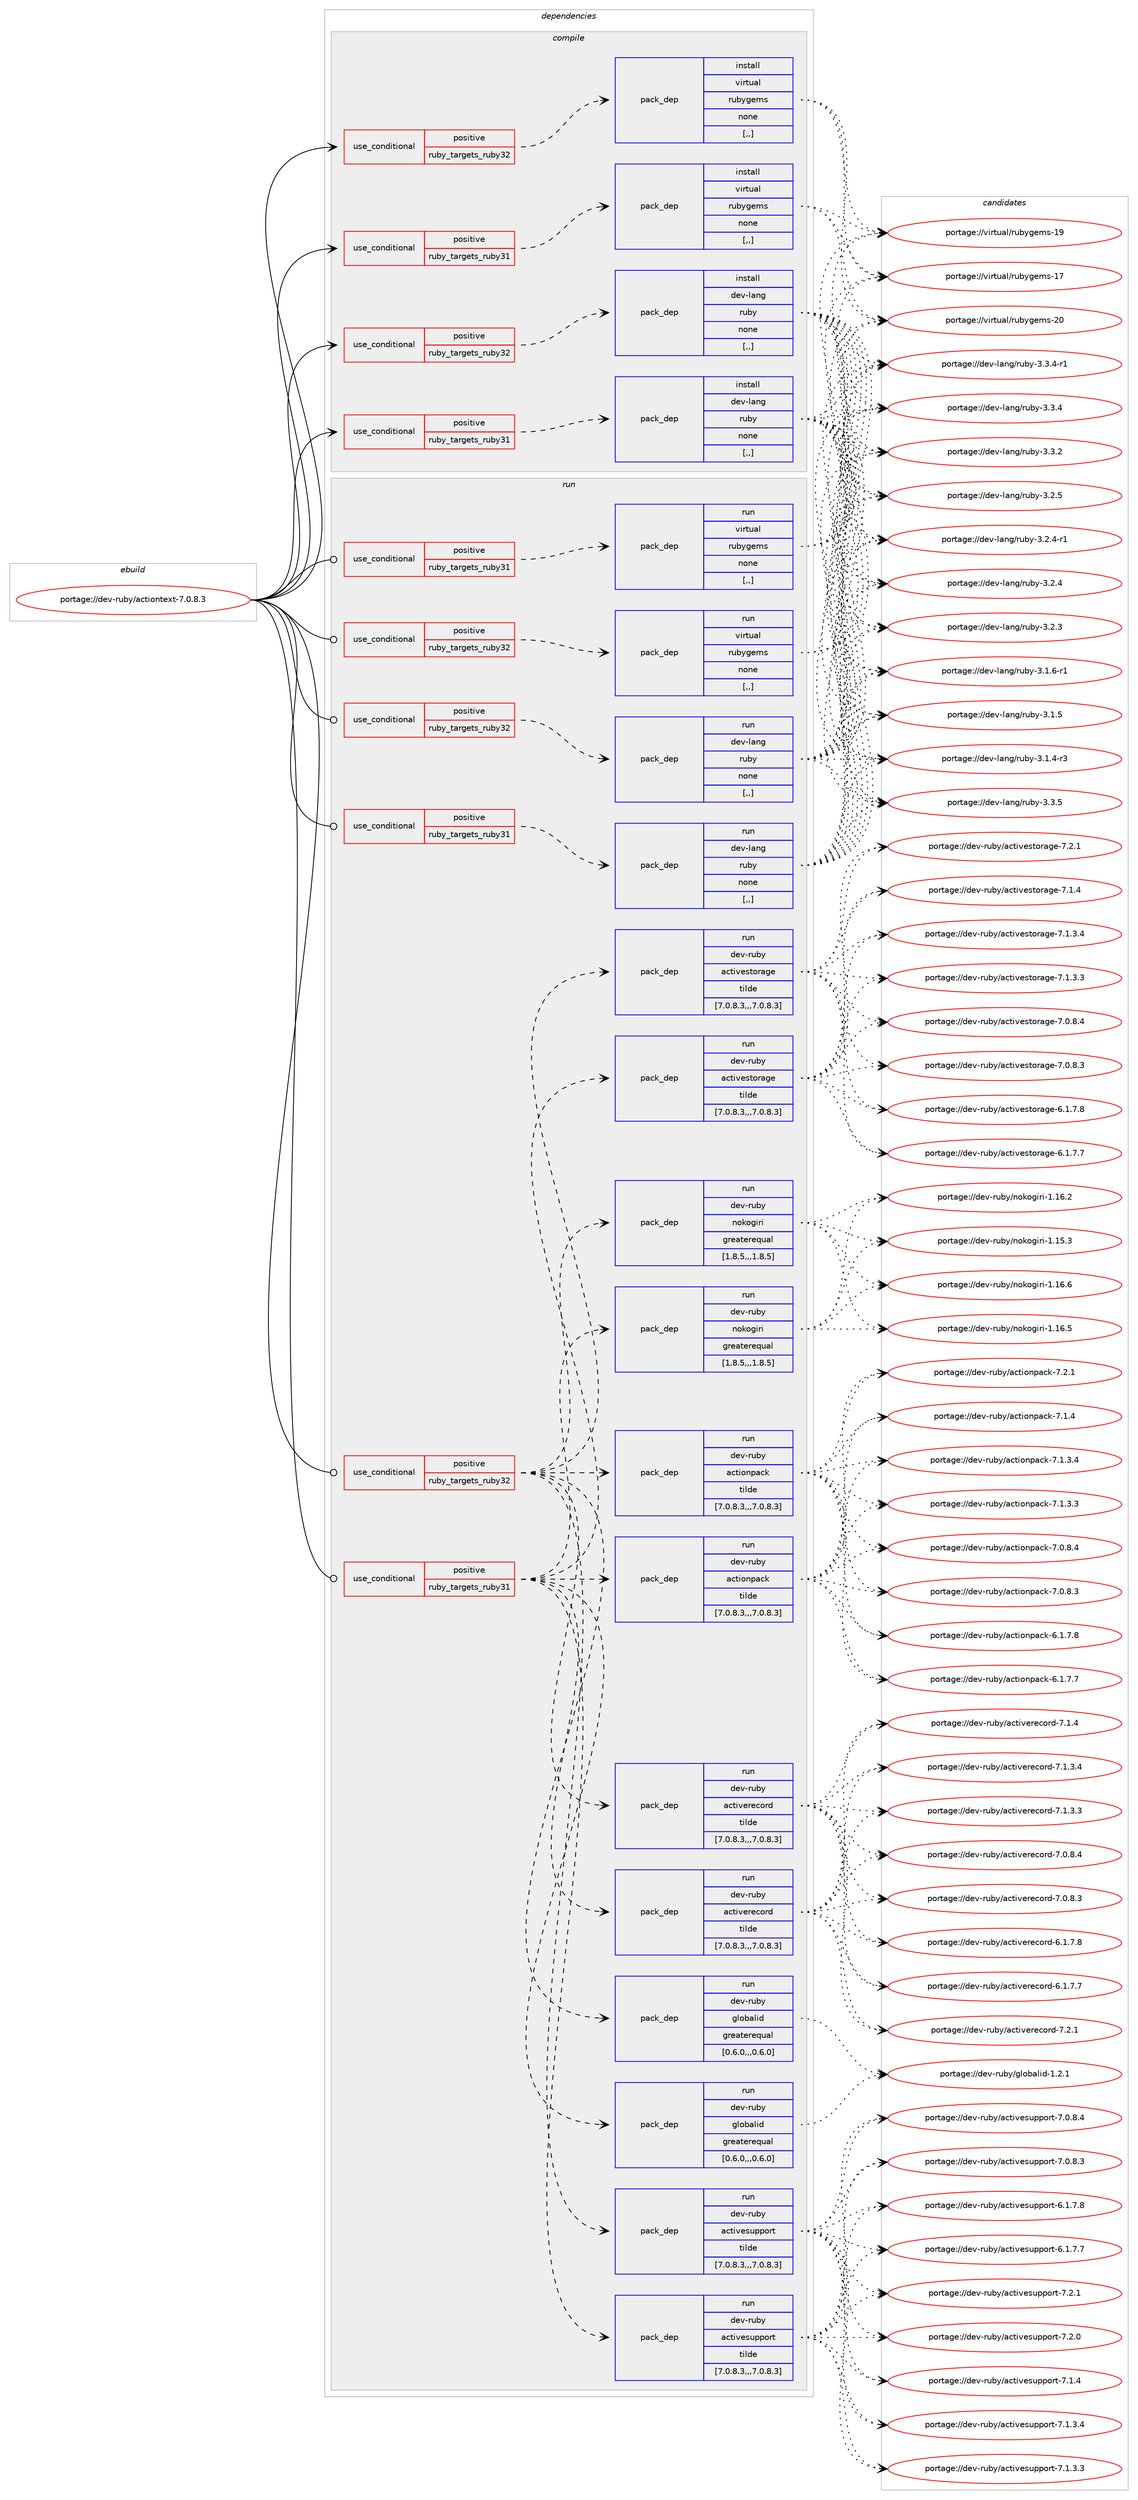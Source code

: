 digraph prolog {

# *************
# Graph options
# *************

newrank=true;
concentrate=true;
compound=true;
graph [rankdir=LR,fontname=Helvetica,fontsize=10,ranksep=1.5];#, ranksep=2.5, nodesep=0.2];
edge  [arrowhead=vee];
node  [fontname=Helvetica,fontsize=10];

# **********
# The ebuild
# **********

subgraph cluster_leftcol {
color=gray;
label=<<i>ebuild</i>>;
id [label="portage://dev-ruby/actiontext-7.0.8.3", color=red, width=4, href="../dev-ruby/actiontext-7.0.8.3.svg"];
}

# ****************
# The dependencies
# ****************

subgraph cluster_midcol {
color=gray;
label=<<i>dependencies</i>>;
subgraph cluster_compile {
fillcolor="#eeeeee";
style=filled;
label=<<i>compile</i>>;
subgraph cond173970 {
dependency669230 [label=<<TABLE BORDER="0" CELLBORDER="1" CELLSPACING="0" CELLPADDING="4"><TR><TD ROWSPAN="3" CELLPADDING="10">use_conditional</TD></TR><TR><TD>positive</TD></TR><TR><TD>ruby_targets_ruby31</TD></TR></TABLE>>, shape=none, color=red];
subgraph pack490386 {
dependency669231 [label=<<TABLE BORDER="0" CELLBORDER="1" CELLSPACING="0" CELLPADDING="4" WIDTH="220"><TR><TD ROWSPAN="6" CELLPADDING="30">pack_dep</TD></TR><TR><TD WIDTH="110">install</TD></TR><TR><TD>dev-lang</TD></TR><TR><TD>ruby</TD></TR><TR><TD>none</TD></TR><TR><TD>[,,]</TD></TR></TABLE>>, shape=none, color=blue];
}
dependency669230:e -> dependency669231:w [weight=20,style="dashed",arrowhead="vee"];
}
id:e -> dependency669230:w [weight=20,style="solid",arrowhead="vee"];
subgraph cond173971 {
dependency669232 [label=<<TABLE BORDER="0" CELLBORDER="1" CELLSPACING="0" CELLPADDING="4"><TR><TD ROWSPAN="3" CELLPADDING="10">use_conditional</TD></TR><TR><TD>positive</TD></TR><TR><TD>ruby_targets_ruby31</TD></TR></TABLE>>, shape=none, color=red];
subgraph pack490387 {
dependency669233 [label=<<TABLE BORDER="0" CELLBORDER="1" CELLSPACING="0" CELLPADDING="4" WIDTH="220"><TR><TD ROWSPAN="6" CELLPADDING="30">pack_dep</TD></TR><TR><TD WIDTH="110">install</TD></TR><TR><TD>virtual</TD></TR><TR><TD>rubygems</TD></TR><TR><TD>none</TD></TR><TR><TD>[,,]</TD></TR></TABLE>>, shape=none, color=blue];
}
dependency669232:e -> dependency669233:w [weight=20,style="dashed",arrowhead="vee"];
}
id:e -> dependency669232:w [weight=20,style="solid",arrowhead="vee"];
subgraph cond173972 {
dependency669234 [label=<<TABLE BORDER="0" CELLBORDER="1" CELLSPACING="0" CELLPADDING="4"><TR><TD ROWSPAN="3" CELLPADDING="10">use_conditional</TD></TR><TR><TD>positive</TD></TR><TR><TD>ruby_targets_ruby32</TD></TR></TABLE>>, shape=none, color=red];
subgraph pack490388 {
dependency669235 [label=<<TABLE BORDER="0" CELLBORDER="1" CELLSPACING="0" CELLPADDING="4" WIDTH="220"><TR><TD ROWSPAN="6" CELLPADDING="30">pack_dep</TD></TR><TR><TD WIDTH="110">install</TD></TR><TR><TD>dev-lang</TD></TR><TR><TD>ruby</TD></TR><TR><TD>none</TD></TR><TR><TD>[,,]</TD></TR></TABLE>>, shape=none, color=blue];
}
dependency669234:e -> dependency669235:w [weight=20,style="dashed",arrowhead="vee"];
}
id:e -> dependency669234:w [weight=20,style="solid",arrowhead="vee"];
subgraph cond173973 {
dependency669236 [label=<<TABLE BORDER="0" CELLBORDER="1" CELLSPACING="0" CELLPADDING="4"><TR><TD ROWSPAN="3" CELLPADDING="10">use_conditional</TD></TR><TR><TD>positive</TD></TR><TR><TD>ruby_targets_ruby32</TD></TR></TABLE>>, shape=none, color=red];
subgraph pack490389 {
dependency669237 [label=<<TABLE BORDER="0" CELLBORDER="1" CELLSPACING="0" CELLPADDING="4" WIDTH="220"><TR><TD ROWSPAN="6" CELLPADDING="30">pack_dep</TD></TR><TR><TD WIDTH="110">install</TD></TR><TR><TD>virtual</TD></TR><TR><TD>rubygems</TD></TR><TR><TD>none</TD></TR><TR><TD>[,,]</TD></TR></TABLE>>, shape=none, color=blue];
}
dependency669236:e -> dependency669237:w [weight=20,style="dashed",arrowhead="vee"];
}
id:e -> dependency669236:w [weight=20,style="solid",arrowhead="vee"];
}
subgraph cluster_compileandrun {
fillcolor="#eeeeee";
style=filled;
label=<<i>compile and run</i>>;
}
subgraph cluster_run {
fillcolor="#eeeeee";
style=filled;
label=<<i>run</i>>;
subgraph cond173974 {
dependency669238 [label=<<TABLE BORDER="0" CELLBORDER="1" CELLSPACING="0" CELLPADDING="4"><TR><TD ROWSPAN="3" CELLPADDING="10">use_conditional</TD></TR><TR><TD>positive</TD></TR><TR><TD>ruby_targets_ruby31</TD></TR></TABLE>>, shape=none, color=red];
subgraph pack490390 {
dependency669239 [label=<<TABLE BORDER="0" CELLBORDER="1" CELLSPACING="0" CELLPADDING="4" WIDTH="220"><TR><TD ROWSPAN="6" CELLPADDING="30">pack_dep</TD></TR><TR><TD WIDTH="110">run</TD></TR><TR><TD>dev-lang</TD></TR><TR><TD>ruby</TD></TR><TR><TD>none</TD></TR><TR><TD>[,,]</TD></TR></TABLE>>, shape=none, color=blue];
}
dependency669238:e -> dependency669239:w [weight=20,style="dashed",arrowhead="vee"];
}
id:e -> dependency669238:w [weight=20,style="solid",arrowhead="odot"];
subgraph cond173975 {
dependency669240 [label=<<TABLE BORDER="0" CELLBORDER="1" CELLSPACING="0" CELLPADDING="4"><TR><TD ROWSPAN="3" CELLPADDING="10">use_conditional</TD></TR><TR><TD>positive</TD></TR><TR><TD>ruby_targets_ruby31</TD></TR></TABLE>>, shape=none, color=red];
subgraph pack490391 {
dependency669241 [label=<<TABLE BORDER="0" CELLBORDER="1" CELLSPACING="0" CELLPADDING="4" WIDTH="220"><TR><TD ROWSPAN="6" CELLPADDING="30">pack_dep</TD></TR><TR><TD WIDTH="110">run</TD></TR><TR><TD>dev-ruby</TD></TR><TR><TD>actionpack</TD></TR><TR><TD>tilde</TD></TR><TR><TD>[7.0.8.3,,,7.0.8.3]</TD></TR></TABLE>>, shape=none, color=blue];
}
dependency669240:e -> dependency669241:w [weight=20,style="dashed",arrowhead="vee"];
subgraph pack490392 {
dependency669242 [label=<<TABLE BORDER="0" CELLBORDER="1" CELLSPACING="0" CELLPADDING="4" WIDTH="220"><TR><TD ROWSPAN="6" CELLPADDING="30">pack_dep</TD></TR><TR><TD WIDTH="110">run</TD></TR><TR><TD>dev-ruby</TD></TR><TR><TD>activerecord</TD></TR><TR><TD>tilde</TD></TR><TR><TD>[7.0.8.3,,,7.0.8.3]</TD></TR></TABLE>>, shape=none, color=blue];
}
dependency669240:e -> dependency669242:w [weight=20,style="dashed",arrowhead="vee"];
subgraph pack490393 {
dependency669243 [label=<<TABLE BORDER="0" CELLBORDER="1" CELLSPACING="0" CELLPADDING="4" WIDTH="220"><TR><TD ROWSPAN="6" CELLPADDING="30">pack_dep</TD></TR><TR><TD WIDTH="110">run</TD></TR><TR><TD>dev-ruby</TD></TR><TR><TD>activestorage</TD></TR><TR><TD>tilde</TD></TR><TR><TD>[7.0.8.3,,,7.0.8.3]</TD></TR></TABLE>>, shape=none, color=blue];
}
dependency669240:e -> dependency669243:w [weight=20,style="dashed",arrowhead="vee"];
subgraph pack490394 {
dependency669244 [label=<<TABLE BORDER="0" CELLBORDER="1" CELLSPACING="0" CELLPADDING="4" WIDTH="220"><TR><TD ROWSPAN="6" CELLPADDING="30">pack_dep</TD></TR><TR><TD WIDTH="110">run</TD></TR><TR><TD>dev-ruby</TD></TR><TR><TD>activesupport</TD></TR><TR><TD>tilde</TD></TR><TR><TD>[7.0.8.3,,,7.0.8.3]</TD></TR></TABLE>>, shape=none, color=blue];
}
dependency669240:e -> dependency669244:w [weight=20,style="dashed",arrowhead="vee"];
subgraph pack490395 {
dependency669245 [label=<<TABLE BORDER="0" CELLBORDER="1" CELLSPACING="0" CELLPADDING="4" WIDTH="220"><TR><TD ROWSPAN="6" CELLPADDING="30">pack_dep</TD></TR><TR><TD WIDTH="110">run</TD></TR><TR><TD>dev-ruby</TD></TR><TR><TD>globalid</TD></TR><TR><TD>greaterequal</TD></TR><TR><TD>[0.6.0,,,0.6.0]</TD></TR></TABLE>>, shape=none, color=blue];
}
dependency669240:e -> dependency669245:w [weight=20,style="dashed",arrowhead="vee"];
subgraph pack490396 {
dependency669246 [label=<<TABLE BORDER="0" CELLBORDER="1" CELLSPACING="0" CELLPADDING="4" WIDTH="220"><TR><TD ROWSPAN="6" CELLPADDING="30">pack_dep</TD></TR><TR><TD WIDTH="110">run</TD></TR><TR><TD>dev-ruby</TD></TR><TR><TD>nokogiri</TD></TR><TR><TD>greaterequal</TD></TR><TR><TD>[1.8.5,,,1.8.5]</TD></TR></TABLE>>, shape=none, color=blue];
}
dependency669240:e -> dependency669246:w [weight=20,style="dashed",arrowhead="vee"];
}
id:e -> dependency669240:w [weight=20,style="solid",arrowhead="odot"];
subgraph cond173976 {
dependency669247 [label=<<TABLE BORDER="0" CELLBORDER="1" CELLSPACING="0" CELLPADDING="4"><TR><TD ROWSPAN="3" CELLPADDING="10">use_conditional</TD></TR><TR><TD>positive</TD></TR><TR><TD>ruby_targets_ruby31</TD></TR></TABLE>>, shape=none, color=red];
subgraph pack490397 {
dependency669248 [label=<<TABLE BORDER="0" CELLBORDER="1" CELLSPACING="0" CELLPADDING="4" WIDTH="220"><TR><TD ROWSPAN="6" CELLPADDING="30">pack_dep</TD></TR><TR><TD WIDTH="110">run</TD></TR><TR><TD>virtual</TD></TR><TR><TD>rubygems</TD></TR><TR><TD>none</TD></TR><TR><TD>[,,]</TD></TR></TABLE>>, shape=none, color=blue];
}
dependency669247:e -> dependency669248:w [weight=20,style="dashed",arrowhead="vee"];
}
id:e -> dependency669247:w [weight=20,style="solid",arrowhead="odot"];
subgraph cond173977 {
dependency669249 [label=<<TABLE BORDER="0" CELLBORDER="1" CELLSPACING="0" CELLPADDING="4"><TR><TD ROWSPAN="3" CELLPADDING="10">use_conditional</TD></TR><TR><TD>positive</TD></TR><TR><TD>ruby_targets_ruby32</TD></TR></TABLE>>, shape=none, color=red];
subgraph pack490398 {
dependency669250 [label=<<TABLE BORDER="0" CELLBORDER="1" CELLSPACING="0" CELLPADDING="4" WIDTH="220"><TR><TD ROWSPAN="6" CELLPADDING="30">pack_dep</TD></TR><TR><TD WIDTH="110">run</TD></TR><TR><TD>dev-lang</TD></TR><TR><TD>ruby</TD></TR><TR><TD>none</TD></TR><TR><TD>[,,]</TD></TR></TABLE>>, shape=none, color=blue];
}
dependency669249:e -> dependency669250:w [weight=20,style="dashed",arrowhead="vee"];
}
id:e -> dependency669249:w [weight=20,style="solid",arrowhead="odot"];
subgraph cond173978 {
dependency669251 [label=<<TABLE BORDER="0" CELLBORDER="1" CELLSPACING="0" CELLPADDING="4"><TR><TD ROWSPAN="3" CELLPADDING="10">use_conditional</TD></TR><TR><TD>positive</TD></TR><TR><TD>ruby_targets_ruby32</TD></TR></TABLE>>, shape=none, color=red];
subgraph pack490399 {
dependency669252 [label=<<TABLE BORDER="0" CELLBORDER="1" CELLSPACING="0" CELLPADDING="4" WIDTH="220"><TR><TD ROWSPAN="6" CELLPADDING="30">pack_dep</TD></TR><TR><TD WIDTH="110">run</TD></TR><TR><TD>dev-ruby</TD></TR><TR><TD>actionpack</TD></TR><TR><TD>tilde</TD></TR><TR><TD>[7.0.8.3,,,7.0.8.3]</TD></TR></TABLE>>, shape=none, color=blue];
}
dependency669251:e -> dependency669252:w [weight=20,style="dashed",arrowhead="vee"];
subgraph pack490400 {
dependency669253 [label=<<TABLE BORDER="0" CELLBORDER="1" CELLSPACING="0" CELLPADDING="4" WIDTH="220"><TR><TD ROWSPAN="6" CELLPADDING="30">pack_dep</TD></TR><TR><TD WIDTH="110">run</TD></TR><TR><TD>dev-ruby</TD></TR><TR><TD>activerecord</TD></TR><TR><TD>tilde</TD></TR><TR><TD>[7.0.8.3,,,7.0.8.3]</TD></TR></TABLE>>, shape=none, color=blue];
}
dependency669251:e -> dependency669253:w [weight=20,style="dashed",arrowhead="vee"];
subgraph pack490401 {
dependency669254 [label=<<TABLE BORDER="0" CELLBORDER="1" CELLSPACING="0" CELLPADDING="4" WIDTH="220"><TR><TD ROWSPAN="6" CELLPADDING="30">pack_dep</TD></TR><TR><TD WIDTH="110">run</TD></TR><TR><TD>dev-ruby</TD></TR><TR><TD>activestorage</TD></TR><TR><TD>tilde</TD></TR><TR><TD>[7.0.8.3,,,7.0.8.3]</TD></TR></TABLE>>, shape=none, color=blue];
}
dependency669251:e -> dependency669254:w [weight=20,style="dashed",arrowhead="vee"];
subgraph pack490402 {
dependency669255 [label=<<TABLE BORDER="0" CELLBORDER="1" CELLSPACING="0" CELLPADDING="4" WIDTH="220"><TR><TD ROWSPAN="6" CELLPADDING="30">pack_dep</TD></TR><TR><TD WIDTH="110">run</TD></TR><TR><TD>dev-ruby</TD></TR><TR><TD>activesupport</TD></TR><TR><TD>tilde</TD></TR><TR><TD>[7.0.8.3,,,7.0.8.3]</TD></TR></TABLE>>, shape=none, color=blue];
}
dependency669251:e -> dependency669255:w [weight=20,style="dashed",arrowhead="vee"];
subgraph pack490403 {
dependency669256 [label=<<TABLE BORDER="0" CELLBORDER="1" CELLSPACING="0" CELLPADDING="4" WIDTH="220"><TR><TD ROWSPAN="6" CELLPADDING="30">pack_dep</TD></TR><TR><TD WIDTH="110">run</TD></TR><TR><TD>dev-ruby</TD></TR><TR><TD>globalid</TD></TR><TR><TD>greaterequal</TD></TR><TR><TD>[0.6.0,,,0.6.0]</TD></TR></TABLE>>, shape=none, color=blue];
}
dependency669251:e -> dependency669256:w [weight=20,style="dashed",arrowhead="vee"];
subgraph pack490404 {
dependency669257 [label=<<TABLE BORDER="0" CELLBORDER="1" CELLSPACING="0" CELLPADDING="4" WIDTH="220"><TR><TD ROWSPAN="6" CELLPADDING="30">pack_dep</TD></TR><TR><TD WIDTH="110">run</TD></TR><TR><TD>dev-ruby</TD></TR><TR><TD>nokogiri</TD></TR><TR><TD>greaterequal</TD></TR><TR><TD>[1.8.5,,,1.8.5]</TD></TR></TABLE>>, shape=none, color=blue];
}
dependency669251:e -> dependency669257:w [weight=20,style="dashed",arrowhead="vee"];
}
id:e -> dependency669251:w [weight=20,style="solid",arrowhead="odot"];
subgraph cond173979 {
dependency669258 [label=<<TABLE BORDER="0" CELLBORDER="1" CELLSPACING="0" CELLPADDING="4"><TR><TD ROWSPAN="3" CELLPADDING="10">use_conditional</TD></TR><TR><TD>positive</TD></TR><TR><TD>ruby_targets_ruby32</TD></TR></TABLE>>, shape=none, color=red];
subgraph pack490405 {
dependency669259 [label=<<TABLE BORDER="0" CELLBORDER="1" CELLSPACING="0" CELLPADDING="4" WIDTH="220"><TR><TD ROWSPAN="6" CELLPADDING="30">pack_dep</TD></TR><TR><TD WIDTH="110">run</TD></TR><TR><TD>virtual</TD></TR><TR><TD>rubygems</TD></TR><TR><TD>none</TD></TR><TR><TD>[,,]</TD></TR></TABLE>>, shape=none, color=blue];
}
dependency669258:e -> dependency669259:w [weight=20,style="dashed",arrowhead="vee"];
}
id:e -> dependency669258:w [weight=20,style="solid",arrowhead="odot"];
}
}

# **************
# The candidates
# **************

subgraph cluster_choices {
rank=same;
color=gray;
label=<<i>candidates</i>>;

subgraph choice490386 {
color=black;
nodesep=1;
choice10010111845108971101034711411798121455146514653 [label="portage://dev-lang/ruby-3.3.5", color=red, width=4,href="../dev-lang/ruby-3.3.5.svg"];
choice100101118451089711010347114117981214551465146524511449 [label="portage://dev-lang/ruby-3.3.4-r1", color=red, width=4,href="../dev-lang/ruby-3.3.4-r1.svg"];
choice10010111845108971101034711411798121455146514652 [label="portage://dev-lang/ruby-3.3.4", color=red, width=4,href="../dev-lang/ruby-3.3.4.svg"];
choice10010111845108971101034711411798121455146514650 [label="portage://dev-lang/ruby-3.3.2", color=red, width=4,href="../dev-lang/ruby-3.3.2.svg"];
choice10010111845108971101034711411798121455146504653 [label="portage://dev-lang/ruby-3.2.5", color=red, width=4,href="../dev-lang/ruby-3.2.5.svg"];
choice100101118451089711010347114117981214551465046524511449 [label="portage://dev-lang/ruby-3.2.4-r1", color=red, width=4,href="../dev-lang/ruby-3.2.4-r1.svg"];
choice10010111845108971101034711411798121455146504652 [label="portage://dev-lang/ruby-3.2.4", color=red, width=4,href="../dev-lang/ruby-3.2.4.svg"];
choice10010111845108971101034711411798121455146504651 [label="portage://dev-lang/ruby-3.2.3", color=red, width=4,href="../dev-lang/ruby-3.2.3.svg"];
choice100101118451089711010347114117981214551464946544511449 [label="portage://dev-lang/ruby-3.1.6-r1", color=red, width=4,href="../dev-lang/ruby-3.1.6-r1.svg"];
choice10010111845108971101034711411798121455146494653 [label="portage://dev-lang/ruby-3.1.5", color=red, width=4,href="../dev-lang/ruby-3.1.5.svg"];
choice100101118451089711010347114117981214551464946524511451 [label="portage://dev-lang/ruby-3.1.4-r3", color=red, width=4,href="../dev-lang/ruby-3.1.4-r3.svg"];
dependency669231:e -> choice10010111845108971101034711411798121455146514653:w [style=dotted,weight="100"];
dependency669231:e -> choice100101118451089711010347114117981214551465146524511449:w [style=dotted,weight="100"];
dependency669231:e -> choice10010111845108971101034711411798121455146514652:w [style=dotted,weight="100"];
dependency669231:e -> choice10010111845108971101034711411798121455146514650:w [style=dotted,weight="100"];
dependency669231:e -> choice10010111845108971101034711411798121455146504653:w [style=dotted,weight="100"];
dependency669231:e -> choice100101118451089711010347114117981214551465046524511449:w [style=dotted,weight="100"];
dependency669231:e -> choice10010111845108971101034711411798121455146504652:w [style=dotted,weight="100"];
dependency669231:e -> choice10010111845108971101034711411798121455146504651:w [style=dotted,weight="100"];
dependency669231:e -> choice100101118451089711010347114117981214551464946544511449:w [style=dotted,weight="100"];
dependency669231:e -> choice10010111845108971101034711411798121455146494653:w [style=dotted,weight="100"];
dependency669231:e -> choice100101118451089711010347114117981214551464946524511451:w [style=dotted,weight="100"];
}
subgraph choice490387 {
color=black;
nodesep=1;
choice118105114116117971084711411798121103101109115455048 [label="portage://virtual/rubygems-20", color=red, width=4,href="../virtual/rubygems-20.svg"];
choice118105114116117971084711411798121103101109115454957 [label="portage://virtual/rubygems-19", color=red, width=4,href="../virtual/rubygems-19.svg"];
choice118105114116117971084711411798121103101109115454955 [label="portage://virtual/rubygems-17", color=red, width=4,href="../virtual/rubygems-17.svg"];
dependency669233:e -> choice118105114116117971084711411798121103101109115455048:w [style=dotted,weight="100"];
dependency669233:e -> choice118105114116117971084711411798121103101109115454957:w [style=dotted,weight="100"];
dependency669233:e -> choice118105114116117971084711411798121103101109115454955:w [style=dotted,weight="100"];
}
subgraph choice490388 {
color=black;
nodesep=1;
choice10010111845108971101034711411798121455146514653 [label="portage://dev-lang/ruby-3.3.5", color=red, width=4,href="../dev-lang/ruby-3.3.5.svg"];
choice100101118451089711010347114117981214551465146524511449 [label="portage://dev-lang/ruby-3.3.4-r1", color=red, width=4,href="../dev-lang/ruby-3.3.4-r1.svg"];
choice10010111845108971101034711411798121455146514652 [label="portage://dev-lang/ruby-3.3.4", color=red, width=4,href="../dev-lang/ruby-3.3.4.svg"];
choice10010111845108971101034711411798121455146514650 [label="portage://dev-lang/ruby-3.3.2", color=red, width=4,href="../dev-lang/ruby-3.3.2.svg"];
choice10010111845108971101034711411798121455146504653 [label="portage://dev-lang/ruby-3.2.5", color=red, width=4,href="../dev-lang/ruby-3.2.5.svg"];
choice100101118451089711010347114117981214551465046524511449 [label="portage://dev-lang/ruby-3.2.4-r1", color=red, width=4,href="../dev-lang/ruby-3.2.4-r1.svg"];
choice10010111845108971101034711411798121455146504652 [label="portage://dev-lang/ruby-3.2.4", color=red, width=4,href="../dev-lang/ruby-3.2.4.svg"];
choice10010111845108971101034711411798121455146504651 [label="portage://dev-lang/ruby-3.2.3", color=red, width=4,href="../dev-lang/ruby-3.2.3.svg"];
choice100101118451089711010347114117981214551464946544511449 [label="portage://dev-lang/ruby-3.1.6-r1", color=red, width=4,href="../dev-lang/ruby-3.1.6-r1.svg"];
choice10010111845108971101034711411798121455146494653 [label="portage://dev-lang/ruby-3.1.5", color=red, width=4,href="../dev-lang/ruby-3.1.5.svg"];
choice100101118451089711010347114117981214551464946524511451 [label="portage://dev-lang/ruby-3.1.4-r3", color=red, width=4,href="../dev-lang/ruby-3.1.4-r3.svg"];
dependency669235:e -> choice10010111845108971101034711411798121455146514653:w [style=dotted,weight="100"];
dependency669235:e -> choice100101118451089711010347114117981214551465146524511449:w [style=dotted,weight="100"];
dependency669235:e -> choice10010111845108971101034711411798121455146514652:w [style=dotted,weight="100"];
dependency669235:e -> choice10010111845108971101034711411798121455146514650:w [style=dotted,weight="100"];
dependency669235:e -> choice10010111845108971101034711411798121455146504653:w [style=dotted,weight="100"];
dependency669235:e -> choice100101118451089711010347114117981214551465046524511449:w [style=dotted,weight="100"];
dependency669235:e -> choice10010111845108971101034711411798121455146504652:w [style=dotted,weight="100"];
dependency669235:e -> choice10010111845108971101034711411798121455146504651:w [style=dotted,weight="100"];
dependency669235:e -> choice100101118451089711010347114117981214551464946544511449:w [style=dotted,weight="100"];
dependency669235:e -> choice10010111845108971101034711411798121455146494653:w [style=dotted,weight="100"];
dependency669235:e -> choice100101118451089711010347114117981214551464946524511451:w [style=dotted,weight="100"];
}
subgraph choice490389 {
color=black;
nodesep=1;
choice118105114116117971084711411798121103101109115455048 [label="portage://virtual/rubygems-20", color=red, width=4,href="../virtual/rubygems-20.svg"];
choice118105114116117971084711411798121103101109115454957 [label="portage://virtual/rubygems-19", color=red, width=4,href="../virtual/rubygems-19.svg"];
choice118105114116117971084711411798121103101109115454955 [label="portage://virtual/rubygems-17", color=red, width=4,href="../virtual/rubygems-17.svg"];
dependency669237:e -> choice118105114116117971084711411798121103101109115455048:w [style=dotted,weight="100"];
dependency669237:e -> choice118105114116117971084711411798121103101109115454957:w [style=dotted,weight="100"];
dependency669237:e -> choice118105114116117971084711411798121103101109115454955:w [style=dotted,weight="100"];
}
subgraph choice490390 {
color=black;
nodesep=1;
choice10010111845108971101034711411798121455146514653 [label="portage://dev-lang/ruby-3.3.5", color=red, width=4,href="../dev-lang/ruby-3.3.5.svg"];
choice100101118451089711010347114117981214551465146524511449 [label="portage://dev-lang/ruby-3.3.4-r1", color=red, width=4,href="../dev-lang/ruby-3.3.4-r1.svg"];
choice10010111845108971101034711411798121455146514652 [label="portage://dev-lang/ruby-3.3.4", color=red, width=4,href="../dev-lang/ruby-3.3.4.svg"];
choice10010111845108971101034711411798121455146514650 [label="portage://dev-lang/ruby-3.3.2", color=red, width=4,href="../dev-lang/ruby-3.3.2.svg"];
choice10010111845108971101034711411798121455146504653 [label="portage://dev-lang/ruby-3.2.5", color=red, width=4,href="../dev-lang/ruby-3.2.5.svg"];
choice100101118451089711010347114117981214551465046524511449 [label="portage://dev-lang/ruby-3.2.4-r1", color=red, width=4,href="../dev-lang/ruby-3.2.4-r1.svg"];
choice10010111845108971101034711411798121455146504652 [label="portage://dev-lang/ruby-3.2.4", color=red, width=4,href="../dev-lang/ruby-3.2.4.svg"];
choice10010111845108971101034711411798121455146504651 [label="portage://dev-lang/ruby-3.2.3", color=red, width=4,href="../dev-lang/ruby-3.2.3.svg"];
choice100101118451089711010347114117981214551464946544511449 [label="portage://dev-lang/ruby-3.1.6-r1", color=red, width=4,href="../dev-lang/ruby-3.1.6-r1.svg"];
choice10010111845108971101034711411798121455146494653 [label="portage://dev-lang/ruby-3.1.5", color=red, width=4,href="../dev-lang/ruby-3.1.5.svg"];
choice100101118451089711010347114117981214551464946524511451 [label="portage://dev-lang/ruby-3.1.4-r3", color=red, width=4,href="../dev-lang/ruby-3.1.4-r3.svg"];
dependency669239:e -> choice10010111845108971101034711411798121455146514653:w [style=dotted,weight="100"];
dependency669239:e -> choice100101118451089711010347114117981214551465146524511449:w [style=dotted,weight="100"];
dependency669239:e -> choice10010111845108971101034711411798121455146514652:w [style=dotted,weight="100"];
dependency669239:e -> choice10010111845108971101034711411798121455146514650:w [style=dotted,weight="100"];
dependency669239:e -> choice10010111845108971101034711411798121455146504653:w [style=dotted,weight="100"];
dependency669239:e -> choice100101118451089711010347114117981214551465046524511449:w [style=dotted,weight="100"];
dependency669239:e -> choice10010111845108971101034711411798121455146504652:w [style=dotted,weight="100"];
dependency669239:e -> choice10010111845108971101034711411798121455146504651:w [style=dotted,weight="100"];
dependency669239:e -> choice100101118451089711010347114117981214551464946544511449:w [style=dotted,weight="100"];
dependency669239:e -> choice10010111845108971101034711411798121455146494653:w [style=dotted,weight="100"];
dependency669239:e -> choice100101118451089711010347114117981214551464946524511451:w [style=dotted,weight="100"];
}
subgraph choice490391 {
color=black;
nodesep=1;
choice10010111845114117981214797991161051111101129799107455546504649 [label="portage://dev-ruby/actionpack-7.2.1", color=red, width=4,href="../dev-ruby/actionpack-7.2.1.svg"];
choice10010111845114117981214797991161051111101129799107455546494652 [label="portage://dev-ruby/actionpack-7.1.4", color=red, width=4,href="../dev-ruby/actionpack-7.1.4.svg"];
choice100101118451141179812147979911610511111011297991074555464946514652 [label="portage://dev-ruby/actionpack-7.1.3.4", color=red, width=4,href="../dev-ruby/actionpack-7.1.3.4.svg"];
choice100101118451141179812147979911610511111011297991074555464946514651 [label="portage://dev-ruby/actionpack-7.1.3.3", color=red, width=4,href="../dev-ruby/actionpack-7.1.3.3.svg"];
choice100101118451141179812147979911610511111011297991074555464846564652 [label="portage://dev-ruby/actionpack-7.0.8.4", color=red, width=4,href="../dev-ruby/actionpack-7.0.8.4.svg"];
choice100101118451141179812147979911610511111011297991074555464846564651 [label="portage://dev-ruby/actionpack-7.0.8.3", color=red, width=4,href="../dev-ruby/actionpack-7.0.8.3.svg"];
choice100101118451141179812147979911610511111011297991074554464946554656 [label="portage://dev-ruby/actionpack-6.1.7.8", color=red, width=4,href="../dev-ruby/actionpack-6.1.7.8.svg"];
choice100101118451141179812147979911610511111011297991074554464946554655 [label="portage://dev-ruby/actionpack-6.1.7.7", color=red, width=4,href="../dev-ruby/actionpack-6.1.7.7.svg"];
dependency669241:e -> choice10010111845114117981214797991161051111101129799107455546504649:w [style=dotted,weight="100"];
dependency669241:e -> choice10010111845114117981214797991161051111101129799107455546494652:w [style=dotted,weight="100"];
dependency669241:e -> choice100101118451141179812147979911610511111011297991074555464946514652:w [style=dotted,weight="100"];
dependency669241:e -> choice100101118451141179812147979911610511111011297991074555464946514651:w [style=dotted,weight="100"];
dependency669241:e -> choice100101118451141179812147979911610511111011297991074555464846564652:w [style=dotted,weight="100"];
dependency669241:e -> choice100101118451141179812147979911610511111011297991074555464846564651:w [style=dotted,weight="100"];
dependency669241:e -> choice100101118451141179812147979911610511111011297991074554464946554656:w [style=dotted,weight="100"];
dependency669241:e -> choice100101118451141179812147979911610511111011297991074554464946554655:w [style=dotted,weight="100"];
}
subgraph choice490392 {
color=black;
nodesep=1;
choice100101118451141179812147979911610511810111410199111114100455546504649 [label="portage://dev-ruby/activerecord-7.2.1", color=red, width=4,href="../dev-ruby/activerecord-7.2.1.svg"];
choice100101118451141179812147979911610511810111410199111114100455546494652 [label="portage://dev-ruby/activerecord-7.1.4", color=red, width=4,href="../dev-ruby/activerecord-7.1.4.svg"];
choice1001011184511411798121479799116105118101114101991111141004555464946514652 [label="portage://dev-ruby/activerecord-7.1.3.4", color=red, width=4,href="../dev-ruby/activerecord-7.1.3.4.svg"];
choice1001011184511411798121479799116105118101114101991111141004555464946514651 [label="portage://dev-ruby/activerecord-7.1.3.3", color=red, width=4,href="../dev-ruby/activerecord-7.1.3.3.svg"];
choice1001011184511411798121479799116105118101114101991111141004555464846564652 [label="portage://dev-ruby/activerecord-7.0.8.4", color=red, width=4,href="../dev-ruby/activerecord-7.0.8.4.svg"];
choice1001011184511411798121479799116105118101114101991111141004555464846564651 [label="portage://dev-ruby/activerecord-7.0.8.3", color=red, width=4,href="../dev-ruby/activerecord-7.0.8.3.svg"];
choice1001011184511411798121479799116105118101114101991111141004554464946554656 [label="portage://dev-ruby/activerecord-6.1.7.8", color=red, width=4,href="../dev-ruby/activerecord-6.1.7.8.svg"];
choice1001011184511411798121479799116105118101114101991111141004554464946554655 [label="portage://dev-ruby/activerecord-6.1.7.7", color=red, width=4,href="../dev-ruby/activerecord-6.1.7.7.svg"];
dependency669242:e -> choice100101118451141179812147979911610511810111410199111114100455546504649:w [style=dotted,weight="100"];
dependency669242:e -> choice100101118451141179812147979911610511810111410199111114100455546494652:w [style=dotted,weight="100"];
dependency669242:e -> choice1001011184511411798121479799116105118101114101991111141004555464946514652:w [style=dotted,weight="100"];
dependency669242:e -> choice1001011184511411798121479799116105118101114101991111141004555464946514651:w [style=dotted,weight="100"];
dependency669242:e -> choice1001011184511411798121479799116105118101114101991111141004555464846564652:w [style=dotted,weight="100"];
dependency669242:e -> choice1001011184511411798121479799116105118101114101991111141004555464846564651:w [style=dotted,weight="100"];
dependency669242:e -> choice1001011184511411798121479799116105118101114101991111141004554464946554656:w [style=dotted,weight="100"];
dependency669242:e -> choice1001011184511411798121479799116105118101114101991111141004554464946554655:w [style=dotted,weight="100"];
}
subgraph choice490393 {
color=black;
nodesep=1;
choice100101118451141179812147979911610511810111511611111497103101455546504649 [label="portage://dev-ruby/activestorage-7.2.1", color=red, width=4,href="../dev-ruby/activestorage-7.2.1.svg"];
choice100101118451141179812147979911610511810111511611111497103101455546494652 [label="portage://dev-ruby/activestorage-7.1.4", color=red, width=4,href="../dev-ruby/activestorage-7.1.4.svg"];
choice1001011184511411798121479799116105118101115116111114971031014555464946514652 [label="portage://dev-ruby/activestorage-7.1.3.4", color=red, width=4,href="../dev-ruby/activestorage-7.1.3.4.svg"];
choice1001011184511411798121479799116105118101115116111114971031014555464946514651 [label="portage://dev-ruby/activestorage-7.1.3.3", color=red, width=4,href="../dev-ruby/activestorage-7.1.3.3.svg"];
choice1001011184511411798121479799116105118101115116111114971031014555464846564652 [label="portage://dev-ruby/activestorage-7.0.8.4", color=red, width=4,href="../dev-ruby/activestorage-7.0.8.4.svg"];
choice1001011184511411798121479799116105118101115116111114971031014555464846564651 [label="portage://dev-ruby/activestorage-7.0.8.3", color=red, width=4,href="../dev-ruby/activestorage-7.0.8.3.svg"];
choice1001011184511411798121479799116105118101115116111114971031014554464946554656 [label="portage://dev-ruby/activestorage-6.1.7.8", color=red, width=4,href="../dev-ruby/activestorage-6.1.7.8.svg"];
choice1001011184511411798121479799116105118101115116111114971031014554464946554655 [label="portage://dev-ruby/activestorage-6.1.7.7", color=red, width=4,href="../dev-ruby/activestorage-6.1.7.7.svg"];
dependency669243:e -> choice100101118451141179812147979911610511810111511611111497103101455546504649:w [style=dotted,weight="100"];
dependency669243:e -> choice100101118451141179812147979911610511810111511611111497103101455546494652:w [style=dotted,weight="100"];
dependency669243:e -> choice1001011184511411798121479799116105118101115116111114971031014555464946514652:w [style=dotted,weight="100"];
dependency669243:e -> choice1001011184511411798121479799116105118101115116111114971031014555464946514651:w [style=dotted,weight="100"];
dependency669243:e -> choice1001011184511411798121479799116105118101115116111114971031014555464846564652:w [style=dotted,weight="100"];
dependency669243:e -> choice1001011184511411798121479799116105118101115116111114971031014555464846564651:w [style=dotted,weight="100"];
dependency669243:e -> choice1001011184511411798121479799116105118101115116111114971031014554464946554656:w [style=dotted,weight="100"];
dependency669243:e -> choice1001011184511411798121479799116105118101115116111114971031014554464946554655:w [style=dotted,weight="100"];
}
subgraph choice490394 {
color=black;
nodesep=1;
choice1001011184511411798121479799116105118101115117112112111114116455546504649 [label="portage://dev-ruby/activesupport-7.2.1", color=red, width=4,href="../dev-ruby/activesupport-7.2.1.svg"];
choice1001011184511411798121479799116105118101115117112112111114116455546504648 [label="portage://dev-ruby/activesupport-7.2.0", color=red, width=4,href="../dev-ruby/activesupport-7.2.0.svg"];
choice1001011184511411798121479799116105118101115117112112111114116455546494652 [label="portage://dev-ruby/activesupport-7.1.4", color=red, width=4,href="../dev-ruby/activesupport-7.1.4.svg"];
choice10010111845114117981214797991161051181011151171121121111141164555464946514652 [label="portage://dev-ruby/activesupport-7.1.3.4", color=red, width=4,href="../dev-ruby/activesupport-7.1.3.4.svg"];
choice10010111845114117981214797991161051181011151171121121111141164555464946514651 [label="portage://dev-ruby/activesupport-7.1.3.3", color=red, width=4,href="../dev-ruby/activesupport-7.1.3.3.svg"];
choice10010111845114117981214797991161051181011151171121121111141164555464846564652 [label="portage://dev-ruby/activesupport-7.0.8.4", color=red, width=4,href="../dev-ruby/activesupport-7.0.8.4.svg"];
choice10010111845114117981214797991161051181011151171121121111141164555464846564651 [label="portage://dev-ruby/activesupport-7.0.8.3", color=red, width=4,href="../dev-ruby/activesupport-7.0.8.3.svg"];
choice10010111845114117981214797991161051181011151171121121111141164554464946554656 [label="portage://dev-ruby/activesupport-6.1.7.8", color=red, width=4,href="../dev-ruby/activesupport-6.1.7.8.svg"];
choice10010111845114117981214797991161051181011151171121121111141164554464946554655 [label="portage://dev-ruby/activesupport-6.1.7.7", color=red, width=4,href="../dev-ruby/activesupport-6.1.7.7.svg"];
dependency669244:e -> choice1001011184511411798121479799116105118101115117112112111114116455546504649:w [style=dotted,weight="100"];
dependency669244:e -> choice1001011184511411798121479799116105118101115117112112111114116455546504648:w [style=dotted,weight="100"];
dependency669244:e -> choice1001011184511411798121479799116105118101115117112112111114116455546494652:w [style=dotted,weight="100"];
dependency669244:e -> choice10010111845114117981214797991161051181011151171121121111141164555464946514652:w [style=dotted,weight="100"];
dependency669244:e -> choice10010111845114117981214797991161051181011151171121121111141164555464946514651:w [style=dotted,weight="100"];
dependency669244:e -> choice10010111845114117981214797991161051181011151171121121111141164555464846564652:w [style=dotted,weight="100"];
dependency669244:e -> choice10010111845114117981214797991161051181011151171121121111141164555464846564651:w [style=dotted,weight="100"];
dependency669244:e -> choice10010111845114117981214797991161051181011151171121121111141164554464946554656:w [style=dotted,weight="100"];
dependency669244:e -> choice10010111845114117981214797991161051181011151171121121111141164554464946554655:w [style=dotted,weight="100"];
}
subgraph choice490395 {
color=black;
nodesep=1;
choice1001011184511411798121471031081119897108105100454946504649 [label="portage://dev-ruby/globalid-1.2.1", color=red, width=4,href="../dev-ruby/globalid-1.2.1.svg"];
dependency669245:e -> choice1001011184511411798121471031081119897108105100454946504649:w [style=dotted,weight="100"];
}
subgraph choice490396 {
color=black;
nodesep=1;
choice10010111845114117981214711011110711110310511410545494649544654 [label="portage://dev-ruby/nokogiri-1.16.6", color=red, width=4,href="../dev-ruby/nokogiri-1.16.6.svg"];
choice10010111845114117981214711011110711110310511410545494649544653 [label="portage://dev-ruby/nokogiri-1.16.5", color=red, width=4,href="../dev-ruby/nokogiri-1.16.5.svg"];
choice10010111845114117981214711011110711110310511410545494649544650 [label="portage://dev-ruby/nokogiri-1.16.2", color=red, width=4,href="../dev-ruby/nokogiri-1.16.2.svg"];
choice10010111845114117981214711011110711110310511410545494649534651 [label="portage://dev-ruby/nokogiri-1.15.3", color=red, width=4,href="../dev-ruby/nokogiri-1.15.3.svg"];
dependency669246:e -> choice10010111845114117981214711011110711110310511410545494649544654:w [style=dotted,weight="100"];
dependency669246:e -> choice10010111845114117981214711011110711110310511410545494649544653:w [style=dotted,weight="100"];
dependency669246:e -> choice10010111845114117981214711011110711110310511410545494649544650:w [style=dotted,weight="100"];
dependency669246:e -> choice10010111845114117981214711011110711110310511410545494649534651:w [style=dotted,weight="100"];
}
subgraph choice490397 {
color=black;
nodesep=1;
choice118105114116117971084711411798121103101109115455048 [label="portage://virtual/rubygems-20", color=red, width=4,href="../virtual/rubygems-20.svg"];
choice118105114116117971084711411798121103101109115454957 [label="portage://virtual/rubygems-19", color=red, width=4,href="../virtual/rubygems-19.svg"];
choice118105114116117971084711411798121103101109115454955 [label="portage://virtual/rubygems-17", color=red, width=4,href="../virtual/rubygems-17.svg"];
dependency669248:e -> choice118105114116117971084711411798121103101109115455048:w [style=dotted,weight="100"];
dependency669248:e -> choice118105114116117971084711411798121103101109115454957:w [style=dotted,weight="100"];
dependency669248:e -> choice118105114116117971084711411798121103101109115454955:w [style=dotted,weight="100"];
}
subgraph choice490398 {
color=black;
nodesep=1;
choice10010111845108971101034711411798121455146514653 [label="portage://dev-lang/ruby-3.3.5", color=red, width=4,href="../dev-lang/ruby-3.3.5.svg"];
choice100101118451089711010347114117981214551465146524511449 [label="portage://dev-lang/ruby-3.3.4-r1", color=red, width=4,href="../dev-lang/ruby-3.3.4-r1.svg"];
choice10010111845108971101034711411798121455146514652 [label="portage://dev-lang/ruby-3.3.4", color=red, width=4,href="../dev-lang/ruby-3.3.4.svg"];
choice10010111845108971101034711411798121455146514650 [label="portage://dev-lang/ruby-3.3.2", color=red, width=4,href="../dev-lang/ruby-3.3.2.svg"];
choice10010111845108971101034711411798121455146504653 [label="portage://dev-lang/ruby-3.2.5", color=red, width=4,href="../dev-lang/ruby-3.2.5.svg"];
choice100101118451089711010347114117981214551465046524511449 [label="portage://dev-lang/ruby-3.2.4-r1", color=red, width=4,href="../dev-lang/ruby-3.2.4-r1.svg"];
choice10010111845108971101034711411798121455146504652 [label="portage://dev-lang/ruby-3.2.4", color=red, width=4,href="../dev-lang/ruby-3.2.4.svg"];
choice10010111845108971101034711411798121455146504651 [label="portage://dev-lang/ruby-3.2.3", color=red, width=4,href="../dev-lang/ruby-3.2.3.svg"];
choice100101118451089711010347114117981214551464946544511449 [label="portage://dev-lang/ruby-3.1.6-r1", color=red, width=4,href="../dev-lang/ruby-3.1.6-r1.svg"];
choice10010111845108971101034711411798121455146494653 [label="portage://dev-lang/ruby-3.1.5", color=red, width=4,href="../dev-lang/ruby-3.1.5.svg"];
choice100101118451089711010347114117981214551464946524511451 [label="portage://dev-lang/ruby-3.1.4-r3", color=red, width=4,href="../dev-lang/ruby-3.1.4-r3.svg"];
dependency669250:e -> choice10010111845108971101034711411798121455146514653:w [style=dotted,weight="100"];
dependency669250:e -> choice100101118451089711010347114117981214551465146524511449:w [style=dotted,weight="100"];
dependency669250:e -> choice10010111845108971101034711411798121455146514652:w [style=dotted,weight="100"];
dependency669250:e -> choice10010111845108971101034711411798121455146514650:w [style=dotted,weight="100"];
dependency669250:e -> choice10010111845108971101034711411798121455146504653:w [style=dotted,weight="100"];
dependency669250:e -> choice100101118451089711010347114117981214551465046524511449:w [style=dotted,weight="100"];
dependency669250:e -> choice10010111845108971101034711411798121455146504652:w [style=dotted,weight="100"];
dependency669250:e -> choice10010111845108971101034711411798121455146504651:w [style=dotted,weight="100"];
dependency669250:e -> choice100101118451089711010347114117981214551464946544511449:w [style=dotted,weight="100"];
dependency669250:e -> choice10010111845108971101034711411798121455146494653:w [style=dotted,weight="100"];
dependency669250:e -> choice100101118451089711010347114117981214551464946524511451:w [style=dotted,weight="100"];
}
subgraph choice490399 {
color=black;
nodesep=1;
choice10010111845114117981214797991161051111101129799107455546504649 [label="portage://dev-ruby/actionpack-7.2.1", color=red, width=4,href="../dev-ruby/actionpack-7.2.1.svg"];
choice10010111845114117981214797991161051111101129799107455546494652 [label="portage://dev-ruby/actionpack-7.1.4", color=red, width=4,href="../dev-ruby/actionpack-7.1.4.svg"];
choice100101118451141179812147979911610511111011297991074555464946514652 [label="portage://dev-ruby/actionpack-7.1.3.4", color=red, width=4,href="../dev-ruby/actionpack-7.1.3.4.svg"];
choice100101118451141179812147979911610511111011297991074555464946514651 [label="portage://dev-ruby/actionpack-7.1.3.3", color=red, width=4,href="../dev-ruby/actionpack-7.1.3.3.svg"];
choice100101118451141179812147979911610511111011297991074555464846564652 [label="portage://dev-ruby/actionpack-7.0.8.4", color=red, width=4,href="../dev-ruby/actionpack-7.0.8.4.svg"];
choice100101118451141179812147979911610511111011297991074555464846564651 [label="portage://dev-ruby/actionpack-7.0.8.3", color=red, width=4,href="../dev-ruby/actionpack-7.0.8.3.svg"];
choice100101118451141179812147979911610511111011297991074554464946554656 [label="portage://dev-ruby/actionpack-6.1.7.8", color=red, width=4,href="../dev-ruby/actionpack-6.1.7.8.svg"];
choice100101118451141179812147979911610511111011297991074554464946554655 [label="portage://dev-ruby/actionpack-6.1.7.7", color=red, width=4,href="../dev-ruby/actionpack-6.1.7.7.svg"];
dependency669252:e -> choice10010111845114117981214797991161051111101129799107455546504649:w [style=dotted,weight="100"];
dependency669252:e -> choice10010111845114117981214797991161051111101129799107455546494652:w [style=dotted,weight="100"];
dependency669252:e -> choice100101118451141179812147979911610511111011297991074555464946514652:w [style=dotted,weight="100"];
dependency669252:e -> choice100101118451141179812147979911610511111011297991074555464946514651:w [style=dotted,weight="100"];
dependency669252:e -> choice100101118451141179812147979911610511111011297991074555464846564652:w [style=dotted,weight="100"];
dependency669252:e -> choice100101118451141179812147979911610511111011297991074555464846564651:w [style=dotted,weight="100"];
dependency669252:e -> choice100101118451141179812147979911610511111011297991074554464946554656:w [style=dotted,weight="100"];
dependency669252:e -> choice100101118451141179812147979911610511111011297991074554464946554655:w [style=dotted,weight="100"];
}
subgraph choice490400 {
color=black;
nodesep=1;
choice100101118451141179812147979911610511810111410199111114100455546504649 [label="portage://dev-ruby/activerecord-7.2.1", color=red, width=4,href="../dev-ruby/activerecord-7.2.1.svg"];
choice100101118451141179812147979911610511810111410199111114100455546494652 [label="portage://dev-ruby/activerecord-7.1.4", color=red, width=4,href="../dev-ruby/activerecord-7.1.4.svg"];
choice1001011184511411798121479799116105118101114101991111141004555464946514652 [label="portage://dev-ruby/activerecord-7.1.3.4", color=red, width=4,href="../dev-ruby/activerecord-7.1.3.4.svg"];
choice1001011184511411798121479799116105118101114101991111141004555464946514651 [label="portage://dev-ruby/activerecord-7.1.3.3", color=red, width=4,href="../dev-ruby/activerecord-7.1.3.3.svg"];
choice1001011184511411798121479799116105118101114101991111141004555464846564652 [label="portage://dev-ruby/activerecord-7.0.8.4", color=red, width=4,href="../dev-ruby/activerecord-7.0.8.4.svg"];
choice1001011184511411798121479799116105118101114101991111141004555464846564651 [label="portage://dev-ruby/activerecord-7.0.8.3", color=red, width=4,href="../dev-ruby/activerecord-7.0.8.3.svg"];
choice1001011184511411798121479799116105118101114101991111141004554464946554656 [label="portage://dev-ruby/activerecord-6.1.7.8", color=red, width=4,href="../dev-ruby/activerecord-6.1.7.8.svg"];
choice1001011184511411798121479799116105118101114101991111141004554464946554655 [label="portage://dev-ruby/activerecord-6.1.7.7", color=red, width=4,href="../dev-ruby/activerecord-6.1.7.7.svg"];
dependency669253:e -> choice100101118451141179812147979911610511810111410199111114100455546504649:w [style=dotted,weight="100"];
dependency669253:e -> choice100101118451141179812147979911610511810111410199111114100455546494652:w [style=dotted,weight="100"];
dependency669253:e -> choice1001011184511411798121479799116105118101114101991111141004555464946514652:w [style=dotted,weight="100"];
dependency669253:e -> choice1001011184511411798121479799116105118101114101991111141004555464946514651:w [style=dotted,weight="100"];
dependency669253:e -> choice1001011184511411798121479799116105118101114101991111141004555464846564652:w [style=dotted,weight="100"];
dependency669253:e -> choice1001011184511411798121479799116105118101114101991111141004555464846564651:w [style=dotted,weight="100"];
dependency669253:e -> choice1001011184511411798121479799116105118101114101991111141004554464946554656:w [style=dotted,weight="100"];
dependency669253:e -> choice1001011184511411798121479799116105118101114101991111141004554464946554655:w [style=dotted,weight="100"];
}
subgraph choice490401 {
color=black;
nodesep=1;
choice100101118451141179812147979911610511810111511611111497103101455546504649 [label="portage://dev-ruby/activestorage-7.2.1", color=red, width=4,href="../dev-ruby/activestorage-7.2.1.svg"];
choice100101118451141179812147979911610511810111511611111497103101455546494652 [label="portage://dev-ruby/activestorage-7.1.4", color=red, width=4,href="../dev-ruby/activestorage-7.1.4.svg"];
choice1001011184511411798121479799116105118101115116111114971031014555464946514652 [label="portage://dev-ruby/activestorage-7.1.3.4", color=red, width=4,href="../dev-ruby/activestorage-7.1.3.4.svg"];
choice1001011184511411798121479799116105118101115116111114971031014555464946514651 [label="portage://dev-ruby/activestorage-7.1.3.3", color=red, width=4,href="../dev-ruby/activestorage-7.1.3.3.svg"];
choice1001011184511411798121479799116105118101115116111114971031014555464846564652 [label="portage://dev-ruby/activestorage-7.0.8.4", color=red, width=4,href="../dev-ruby/activestorage-7.0.8.4.svg"];
choice1001011184511411798121479799116105118101115116111114971031014555464846564651 [label="portage://dev-ruby/activestorage-7.0.8.3", color=red, width=4,href="../dev-ruby/activestorage-7.0.8.3.svg"];
choice1001011184511411798121479799116105118101115116111114971031014554464946554656 [label="portage://dev-ruby/activestorage-6.1.7.8", color=red, width=4,href="../dev-ruby/activestorage-6.1.7.8.svg"];
choice1001011184511411798121479799116105118101115116111114971031014554464946554655 [label="portage://dev-ruby/activestorage-6.1.7.7", color=red, width=4,href="../dev-ruby/activestorage-6.1.7.7.svg"];
dependency669254:e -> choice100101118451141179812147979911610511810111511611111497103101455546504649:w [style=dotted,weight="100"];
dependency669254:e -> choice100101118451141179812147979911610511810111511611111497103101455546494652:w [style=dotted,weight="100"];
dependency669254:e -> choice1001011184511411798121479799116105118101115116111114971031014555464946514652:w [style=dotted,weight="100"];
dependency669254:e -> choice1001011184511411798121479799116105118101115116111114971031014555464946514651:w [style=dotted,weight="100"];
dependency669254:e -> choice1001011184511411798121479799116105118101115116111114971031014555464846564652:w [style=dotted,weight="100"];
dependency669254:e -> choice1001011184511411798121479799116105118101115116111114971031014555464846564651:w [style=dotted,weight="100"];
dependency669254:e -> choice1001011184511411798121479799116105118101115116111114971031014554464946554656:w [style=dotted,weight="100"];
dependency669254:e -> choice1001011184511411798121479799116105118101115116111114971031014554464946554655:w [style=dotted,weight="100"];
}
subgraph choice490402 {
color=black;
nodesep=1;
choice1001011184511411798121479799116105118101115117112112111114116455546504649 [label="portage://dev-ruby/activesupport-7.2.1", color=red, width=4,href="../dev-ruby/activesupport-7.2.1.svg"];
choice1001011184511411798121479799116105118101115117112112111114116455546504648 [label="portage://dev-ruby/activesupport-7.2.0", color=red, width=4,href="../dev-ruby/activesupport-7.2.0.svg"];
choice1001011184511411798121479799116105118101115117112112111114116455546494652 [label="portage://dev-ruby/activesupport-7.1.4", color=red, width=4,href="../dev-ruby/activesupport-7.1.4.svg"];
choice10010111845114117981214797991161051181011151171121121111141164555464946514652 [label="portage://dev-ruby/activesupport-7.1.3.4", color=red, width=4,href="../dev-ruby/activesupport-7.1.3.4.svg"];
choice10010111845114117981214797991161051181011151171121121111141164555464946514651 [label="portage://dev-ruby/activesupport-7.1.3.3", color=red, width=4,href="../dev-ruby/activesupport-7.1.3.3.svg"];
choice10010111845114117981214797991161051181011151171121121111141164555464846564652 [label="portage://dev-ruby/activesupport-7.0.8.4", color=red, width=4,href="../dev-ruby/activesupport-7.0.8.4.svg"];
choice10010111845114117981214797991161051181011151171121121111141164555464846564651 [label="portage://dev-ruby/activesupport-7.0.8.3", color=red, width=4,href="../dev-ruby/activesupport-7.0.8.3.svg"];
choice10010111845114117981214797991161051181011151171121121111141164554464946554656 [label="portage://dev-ruby/activesupport-6.1.7.8", color=red, width=4,href="../dev-ruby/activesupport-6.1.7.8.svg"];
choice10010111845114117981214797991161051181011151171121121111141164554464946554655 [label="portage://dev-ruby/activesupport-6.1.7.7", color=red, width=4,href="../dev-ruby/activesupport-6.1.7.7.svg"];
dependency669255:e -> choice1001011184511411798121479799116105118101115117112112111114116455546504649:w [style=dotted,weight="100"];
dependency669255:e -> choice1001011184511411798121479799116105118101115117112112111114116455546504648:w [style=dotted,weight="100"];
dependency669255:e -> choice1001011184511411798121479799116105118101115117112112111114116455546494652:w [style=dotted,weight="100"];
dependency669255:e -> choice10010111845114117981214797991161051181011151171121121111141164555464946514652:w [style=dotted,weight="100"];
dependency669255:e -> choice10010111845114117981214797991161051181011151171121121111141164555464946514651:w [style=dotted,weight="100"];
dependency669255:e -> choice10010111845114117981214797991161051181011151171121121111141164555464846564652:w [style=dotted,weight="100"];
dependency669255:e -> choice10010111845114117981214797991161051181011151171121121111141164555464846564651:w [style=dotted,weight="100"];
dependency669255:e -> choice10010111845114117981214797991161051181011151171121121111141164554464946554656:w [style=dotted,weight="100"];
dependency669255:e -> choice10010111845114117981214797991161051181011151171121121111141164554464946554655:w [style=dotted,weight="100"];
}
subgraph choice490403 {
color=black;
nodesep=1;
choice1001011184511411798121471031081119897108105100454946504649 [label="portage://dev-ruby/globalid-1.2.1", color=red, width=4,href="../dev-ruby/globalid-1.2.1.svg"];
dependency669256:e -> choice1001011184511411798121471031081119897108105100454946504649:w [style=dotted,weight="100"];
}
subgraph choice490404 {
color=black;
nodesep=1;
choice10010111845114117981214711011110711110310511410545494649544654 [label="portage://dev-ruby/nokogiri-1.16.6", color=red, width=4,href="../dev-ruby/nokogiri-1.16.6.svg"];
choice10010111845114117981214711011110711110310511410545494649544653 [label="portage://dev-ruby/nokogiri-1.16.5", color=red, width=4,href="../dev-ruby/nokogiri-1.16.5.svg"];
choice10010111845114117981214711011110711110310511410545494649544650 [label="portage://dev-ruby/nokogiri-1.16.2", color=red, width=4,href="../dev-ruby/nokogiri-1.16.2.svg"];
choice10010111845114117981214711011110711110310511410545494649534651 [label="portage://dev-ruby/nokogiri-1.15.3", color=red, width=4,href="../dev-ruby/nokogiri-1.15.3.svg"];
dependency669257:e -> choice10010111845114117981214711011110711110310511410545494649544654:w [style=dotted,weight="100"];
dependency669257:e -> choice10010111845114117981214711011110711110310511410545494649544653:w [style=dotted,weight="100"];
dependency669257:e -> choice10010111845114117981214711011110711110310511410545494649544650:w [style=dotted,weight="100"];
dependency669257:e -> choice10010111845114117981214711011110711110310511410545494649534651:w [style=dotted,weight="100"];
}
subgraph choice490405 {
color=black;
nodesep=1;
choice118105114116117971084711411798121103101109115455048 [label="portage://virtual/rubygems-20", color=red, width=4,href="../virtual/rubygems-20.svg"];
choice118105114116117971084711411798121103101109115454957 [label="portage://virtual/rubygems-19", color=red, width=4,href="../virtual/rubygems-19.svg"];
choice118105114116117971084711411798121103101109115454955 [label="portage://virtual/rubygems-17", color=red, width=4,href="../virtual/rubygems-17.svg"];
dependency669259:e -> choice118105114116117971084711411798121103101109115455048:w [style=dotted,weight="100"];
dependency669259:e -> choice118105114116117971084711411798121103101109115454957:w [style=dotted,weight="100"];
dependency669259:e -> choice118105114116117971084711411798121103101109115454955:w [style=dotted,weight="100"];
}
}

}

